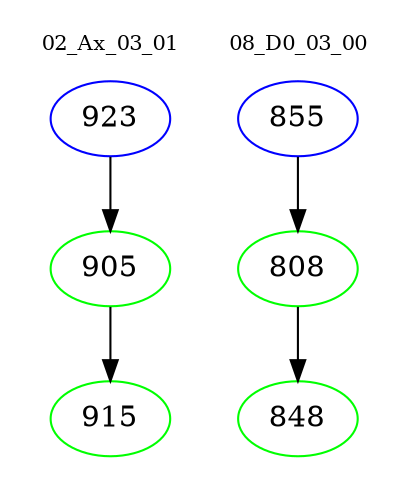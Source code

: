 digraph{
subgraph cluster_0 {
color = white
label = "02_Ax_03_01";
fontsize=10;
T0_923 [label="923", color="blue"]
T0_923 -> T0_905 [color="black"]
T0_905 [label="905", color="green"]
T0_905 -> T0_915 [color="black"]
T0_915 [label="915", color="green"]
}
subgraph cluster_1 {
color = white
label = "08_D0_03_00";
fontsize=10;
T1_855 [label="855", color="blue"]
T1_855 -> T1_808 [color="black"]
T1_808 [label="808", color="green"]
T1_808 -> T1_848 [color="black"]
T1_848 [label="848", color="green"]
}
}
